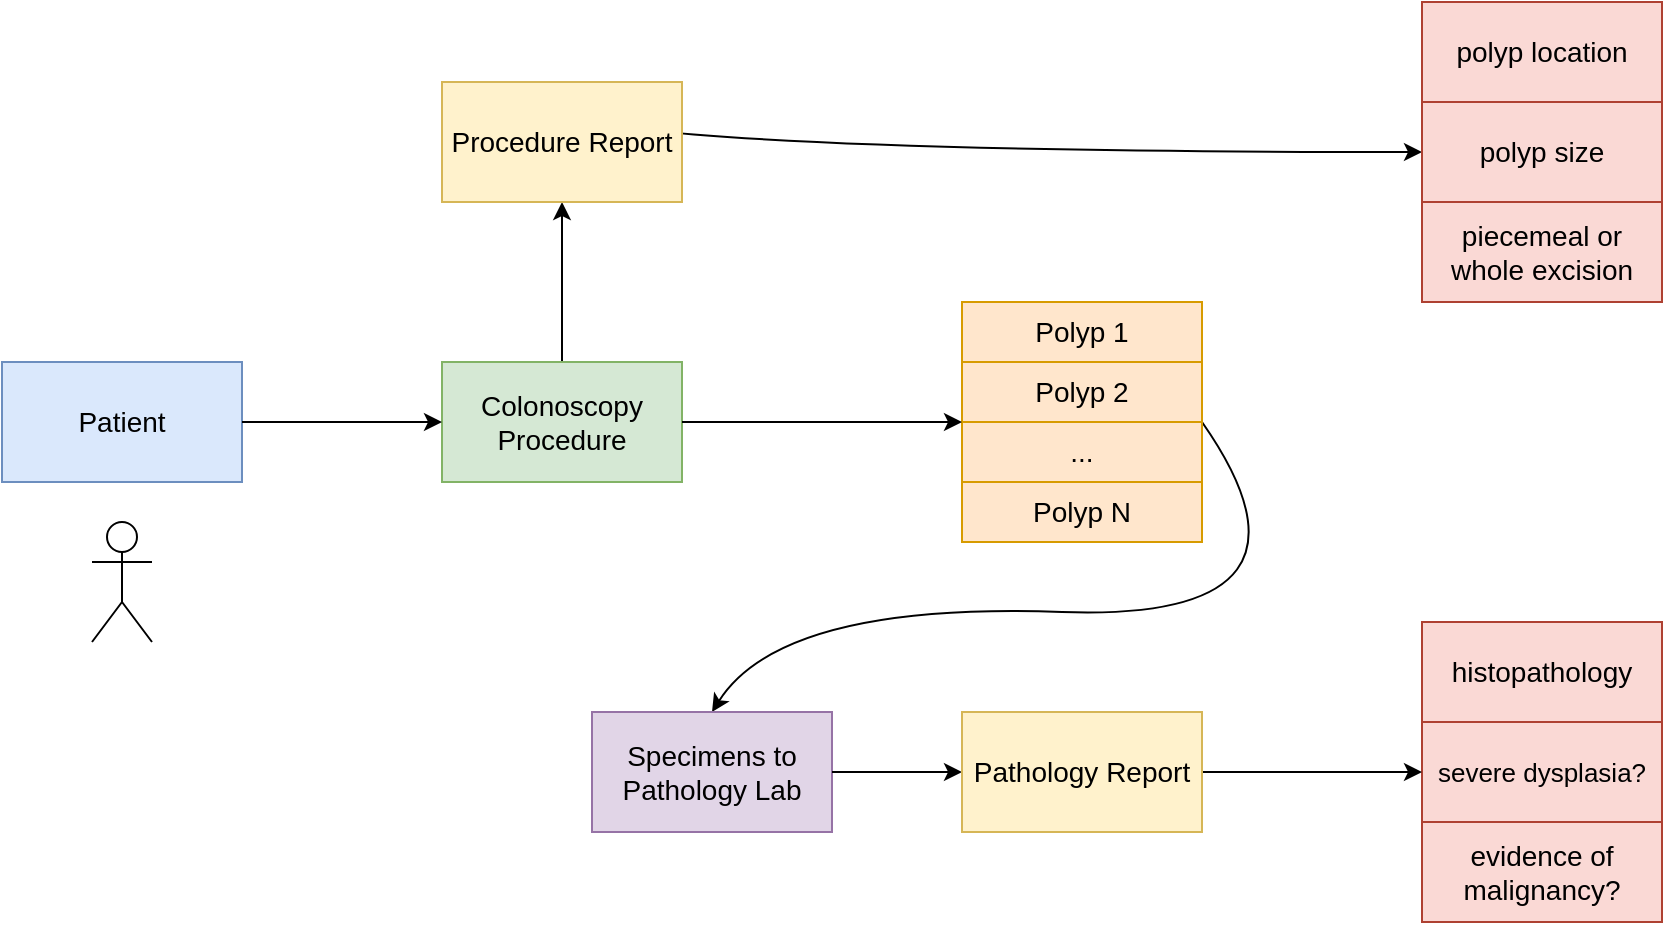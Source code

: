 <mxfile>
    <diagram id="F-9tlHLPsDb9IHwIiYCw" name="Page-1">
        <mxGraphModel dx="890" dy="520" grid="1" gridSize="10" guides="1" tooltips="1" connect="1" arrows="1" fold="1" page="1" pageScale="1" pageWidth="850" pageHeight="1100" background="none" math="0" shadow="0">
            <root>
                <mxCell id="0"/>
                <mxCell id="1" parent="0"/>
                <mxCell id="u3pFqWNnexHuOcMTiNK0-1" value="&lt;font style=&quot;font-size: 14px;&quot;&gt;Patient&lt;/font&gt;" style="rounded=0;whiteSpace=wrap;html=1;fillColor=#dae8fc;strokeColor=#6c8ebf;" parent="1" vertex="1">
                    <mxGeometry x="10" y="200" width="120" height="60" as="geometry"/>
                </mxCell>
                <mxCell id="5" value="" style="edgeStyle=none;html=1;" edge="1" parent="1" source="u3pFqWNnexHuOcMTiNK0-2" target="2">
                    <mxGeometry relative="1" as="geometry"/>
                </mxCell>
                <mxCell id="u3pFqWNnexHuOcMTiNK0-2" value="&lt;font style=&quot;font-size: 14px&quot;&gt;Colonoscopy Procedure&lt;/font&gt;" style="rounded=0;whiteSpace=wrap;html=1;fillColor=#d5e8d4;strokeColor=#82b366;" parent="1" vertex="1">
                    <mxGeometry x="230" y="200" width="120" height="60" as="geometry"/>
                </mxCell>
                <mxCell id="u3pFqWNnexHuOcMTiNK0-3" value="&lt;font style=&quot;font-size: 14px;&quot;&gt;Polyp 1&lt;/font&gt;" style="rounded=0;whiteSpace=wrap;html=1;fillColor=#ffe6cc;strokeColor=#d79b00;" parent="1" vertex="1">
                    <mxGeometry x="490" y="170" width="120" height="30" as="geometry"/>
                </mxCell>
                <mxCell id="u3pFqWNnexHuOcMTiNK0-4" value="&lt;font style=&quot;font-size: 14px;&quot;&gt;Polyp 2&lt;/font&gt;" style="rounded=0;whiteSpace=wrap;html=1;fillColor=#ffe6cc;strokeColor=#d79b00;" parent="1" vertex="1">
                    <mxGeometry x="490" y="200" width="120" height="30" as="geometry"/>
                </mxCell>
                <mxCell id="u3pFqWNnexHuOcMTiNK0-5" value="&lt;font style=&quot;font-size: 14px;&quot;&gt;Polyp N&lt;/font&gt;" style="rounded=0;whiteSpace=wrap;html=1;fillColor=#ffe6cc;strokeColor=#d79b00;" parent="1" vertex="1">
                    <mxGeometry x="490" y="260" width="120" height="30" as="geometry"/>
                </mxCell>
                <mxCell id="u3pFqWNnexHuOcMTiNK0-9" value="" style="endArrow=classic;html=1;fontSize=6;exitX=0.5;exitY=0;exitDx=0;exitDy=0;entryX=0;entryY=0.5;entryDx=0;entryDy=0;curved=1;" parent="1" source="2" edge="1" target="u3pFqWNnexHuOcMTiNK0-15">
                    <mxGeometry width="50" height="50" relative="1" as="geometry">
                        <mxPoint x="520" y="290" as="sourcePoint"/>
                        <mxPoint x="560" y="180" as="targetPoint"/>
                        <Array as="points">
                            <mxPoint x="210" y="95"/>
                        </Array>
                    </mxGeometry>
                </mxCell>
                <mxCell id="u3pFqWNnexHuOcMTiNK0-15" value="&lt;font style=&quot;font-size: 14px&quot;&gt;polyp size&lt;/font&gt;" style="rounded=0;whiteSpace=wrap;html=1;fontSize=6;fillColor=#fad9d5;strokeColor=#ae4132;" parent="1" vertex="1">
                    <mxGeometry x="720" y="70" width="120" height="50" as="geometry"/>
                </mxCell>
                <mxCell id="u3pFqWNnexHuOcMTiNK0-16" value="&lt;font style=&quot;font-size: 14px&quot;&gt;polyp location&lt;/font&gt;" style="rounded=0;whiteSpace=wrap;html=1;fontSize=6;fillColor=#fad9d5;strokeColor=#ae4132;" parent="1" vertex="1">
                    <mxGeometry x="720" y="20" width="120" height="50" as="geometry"/>
                </mxCell>
                <mxCell id="u3pFqWNnexHuOcMTiNK0-17" value="&lt;font style=&quot;font-size: 14px;&quot;&gt;histopathology&lt;/font&gt;" style="rounded=0;whiteSpace=wrap;html=1;fontSize=6;fillColor=#fad9d5;strokeColor=#ae4132;" parent="1" vertex="1">
                    <mxGeometry x="720" y="330" width="120" height="50" as="geometry"/>
                </mxCell>
                <mxCell id="u3pFqWNnexHuOcMTiNK0-18" value="&lt;font style=&quot;font-size: 13px;&quot;&gt;severe dysplasia?&lt;/font&gt;" style="rounded=0;whiteSpace=wrap;html=1;fontSize=6;fillColor=#fad9d5;strokeColor=#ae4132;" parent="1" vertex="1">
                    <mxGeometry x="720" y="380" width="120" height="50" as="geometry"/>
                </mxCell>
                <mxCell id="u3pFqWNnexHuOcMTiNK0-20" value="&lt;font style=&quot;font-size: 14px;&quot;&gt;evidence of malignancy?&lt;/font&gt;" style="rounded=0;whiteSpace=wrap;html=1;fontSize=6;fillColor=#fad9d5;strokeColor=#ae4132;" parent="1" vertex="1">
                    <mxGeometry x="720" y="430" width="120" height="50" as="geometry"/>
                </mxCell>
                <mxCell id="u3pFqWNnexHuOcMTiNK0-21" value="" style="shape=umlActor;verticalLabelPosition=bottom;verticalAlign=top;html=1;outlineConnect=0;fontSize=14;rounded=0;" parent="1" vertex="1">
                    <mxGeometry x="55" y="280" width="30" height="60" as="geometry"/>
                </mxCell>
                <mxCell id="u3pFqWNnexHuOcMTiNK0-22" value="" style="endArrow=classic;html=1;rounded=0;fontSize=14;entryX=0;entryY=0.5;entryDx=0;entryDy=0;exitX=1;exitY=0.5;exitDx=0;exitDy=0;" parent="1" source="u3pFqWNnexHuOcMTiNK0-1" edge="1" target="u3pFqWNnexHuOcMTiNK0-2">
                    <mxGeometry width="50" height="50" relative="1" as="geometry">
                        <mxPoint x="140" y="230" as="sourcePoint"/>
                        <mxPoint x="150" y="230" as="targetPoint"/>
                    </mxGeometry>
                </mxCell>
                <mxCell id="2" value="&lt;font style=&quot;font-size: 14px&quot;&gt;Procedure Report&lt;/font&gt;" style="rounded=0;whiteSpace=wrap;html=1;fillColor=#fff2cc;strokeColor=#d6b656;" vertex="1" parent="1">
                    <mxGeometry x="230" y="60" width="120" height="60" as="geometry"/>
                </mxCell>
                <mxCell id="12" style="edgeStyle=none;html=1;entryX=0.5;entryY=0;entryDx=0;entryDy=0;curved=1;exitX=1;exitY=0;exitDx=0;exitDy=0;" edge="1" parent="1" source="4" target="3">
                    <mxGeometry relative="1" as="geometry">
                        <mxPoint x="410" y="320" as="targetPoint"/>
                        <Array as="points">
                            <mxPoint x="680" y="330"/>
                            <mxPoint x="400" y="320"/>
                        </Array>
                    </mxGeometry>
                </mxCell>
                <mxCell id="3" value="&lt;span style=&quot;font-size: 14px&quot;&gt;Specimens to Pathology Lab&lt;br&gt;&lt;/span&gt;" style="rounded=0;whiteSpace=wrap;html=1;fillColor=#e1d5e7;strokeColor=#9673a6;" vertex="1" parent="1">
                    <mxGeometry x="305" y="375" width="120" height="60" as="geometry"/>
                </mxCell>
                <mxCell id="4" value="&lt;font style=&quot;font-size: 14px&quot;&gt;...&lt;/font&gt;" style="rounded=0;whiteSpace=wrap;html=1;fillColor=#ffe6cc;strokeColor=#d79b00;" vertex="1" parent="1">
                    <mxGeometry x="490" y="230" width="120" height="30" as="geometry"/>
                </mxCell>
                <mxCell id="6" value="&lt;span style=&quot;font-size: 14px&quot;&gt;piecemeal or whole excision&lt;/span&gt;" style="rounded=0;whiteSpace=wrap;html=1;fontSize=6;fillColor=#fad9d5;strokeColor=#ae4132;" vertex="1" parent="1">
                    <mxGeometry x="720" y="120" width="120" height="50" as="geometry"/>
                </mxCell>
                <mxCell id="9" value="" style="endArrow=classic;html=1;rounded=0;fontSize=6;exitX=1;exitY=0.5;exitDx=0;exitDy=0;entryX=0;entryY=0.5;entryDx=0;entryDy=0;" edge="1" parent="1" source="3" target="8">
                    <mxGeometry width="50" height="50" relative="1" as="geometry">
                        <mxPoint x="220" y="270" as="sourcePoint"/>
                        <mxPoint x="220" y="300" as="targetPoint"/>
                    </mxGeometry>
                </mxCell>
                <mxCell id="10" value="" style="endArrow=classic;html=1;entryX=0;entryY=0.5;entryDx=0;entryDy=0;startArrow=none;" edge="1" parent="1" source="8" target="u3pFqWNnexHuOcMTiNK0-18">
                    <mxGeometry width="50" height="50" relative="1" as="geometry">
                        <mxPoint x="270" y="405" as="sourcePoint"/>
                        <mxPoint x="250" y="240" as="targetPoint"/>
                    </mxGeometry>
                </mxCell>
                <mxCell id="11" value="" style="endArrow=classic;html=1;entryX=0;entryY=0;entryDx=0;entryDy=0;exitX=1;exitY=0.5;exitDx=0;exitDy=0;" edge="1" parent="1" source="u3pFqWNnexHuOcMTiNK0-2" target="4">
                    <mxGeometry width="50" height="50" relative="1" as="geometry">
                        <mxPoint x="230" y="280" as="sourcePoint"/>
                        <mxPoint x="280" y="230" as="targetPoint"/>
                    </mxGeometry>
                </mxCell>
                <mxCell id="8" value="&lt;font style=&quot;font-size: 14px&quot;&gt;Pathology Report&lt;/font&gt;" style="rounded=0;whiteSpace=wrap;html=1;fillColor=#fff2cc;strokeColor=#d6b656;" vertex="1" parent="1">
                    <mxGeometry x="490" y="375" width="120" height="60" as="geometry"/>
                </mxCell>
            </root>
        </mxGraphModel>
    </diagram>
</mxfile>